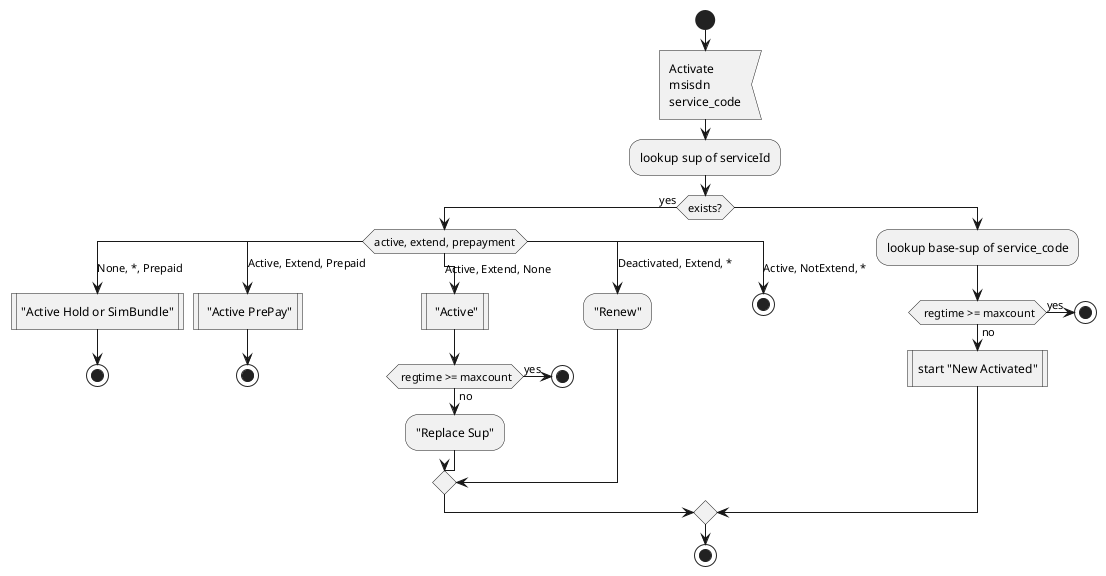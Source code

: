 @startuml
'https://plantuml.com/activity-diagram-beta

start

:Activate
msisdn
service_code<

:lookup sup of serviceId;

if(exists?) is (yes) then
    switch(active, extend, prepayment)
        case (None, *, Prepaid)
            :"Active Hold or SimBundle"|
            stop
        case (Active, Extend, Prepaid)
            : "Active PrePay"|
            stop
        case (Active, Extend, None)
            : "Active"|
              if( regtime >= maxcount) is (yes) then
                 stop
              else (no)
                 :"Replace Sup";
              endif
        case (Deactivated, Extend, *)
            :"Renew";
        case (Active, NotExtend, *)
            stop
    endswitch
else
    :lookup base-sup of service_code;
         if( regtime >= maxcount) is (yes) then
                         stop
          else (no)
             :start "New Activated"|
          endif

endif

stop

@enduml
